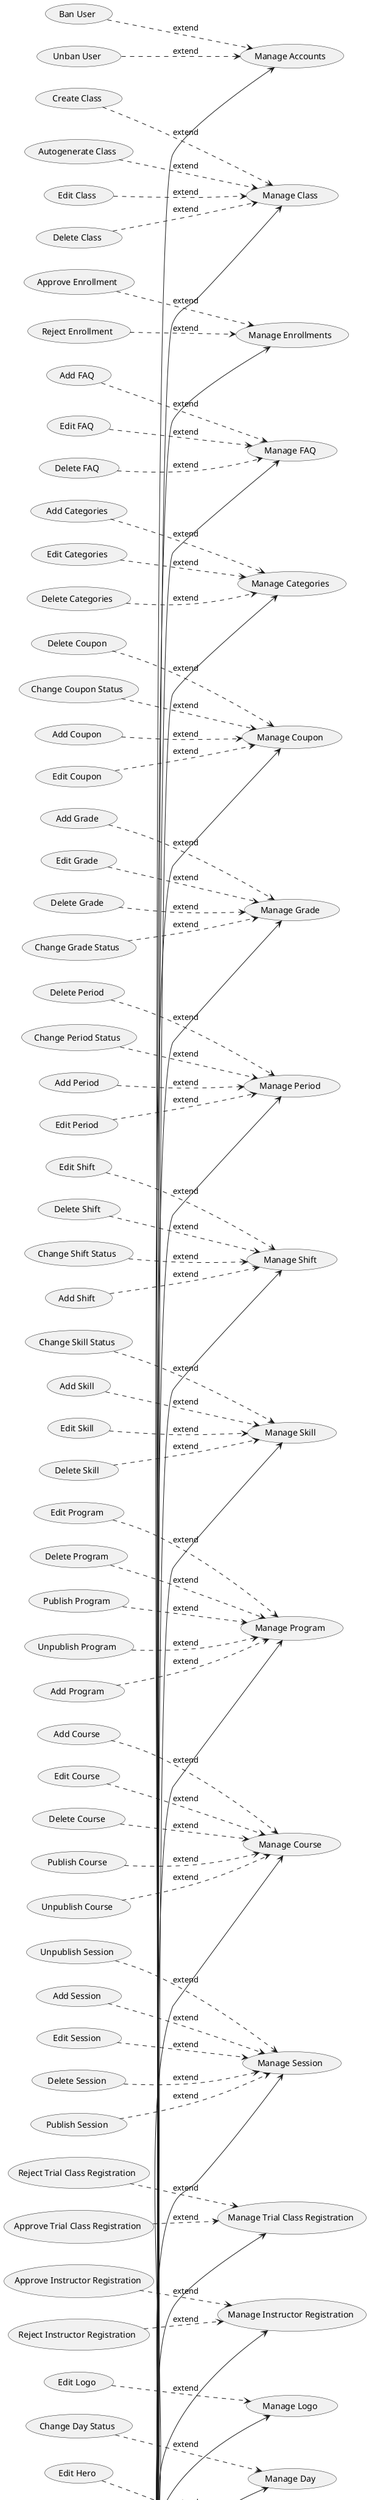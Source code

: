 @startuml Lecturna
left to right direction
skinparam nodesep 0
skinparam ranksep 0
skinparam padding 0
hide stereotype
hide circle

package User {
    actor Admin as A
    actor Student as S
    actor Instructor as I
    actor Parent as P
}

actor Guest as G

usecase (Register for Trial Class) as UC1
usecase (Register for Course) as UC2
usecase (Register as Instructor) as UC3

G --> UC1
G --> UC2
G --> UC3

usecase (Login) as UC4
A --> UC4
P --> UC4
I --> UC4
S --> UC4

usecase (Logout) as UC5
A --> UC5
P --> UC5
I --> UC5
S --> UC5

usecase (View Dashboard) as UC6
A --> UC6
P --> UC6
I --> UC6
S --> UC6

' Admin Region
usecase (Manage Accounts) as UC7
usecase (Ban User) as UC8
usecase (Unban User) as UC9

A --> UC7
UC8 .-> UC7 : extend
UC9 .-> UC7 : extend

usecase (Manage Class) as UC10
usecase (Create Class) as UC11
usecase (Autogenerate Class) as UC12
usecase (Edit Class) as UC13
usecase (Delete Class) as UC14

A --> UC10
UC11 .-> UC10 : extend
UC12 .-> UC10 : extend
UC13 .-> UC10 : extend
UC14 .-> UC10 : extend

usecase (Manage Enrollments) as UC15
usecase (Approve Enrollment) as UC16
usecase (Reject Enrollment) as UC17

A --> UC15
UC16 .-> UC15 : extend
UC17 .-> UC15 : extend

usecase (Manage FAQ) as UC18
usecase (Add FAQ) as UC19
usecase (Edit FAQ) as UC20
usecase (Delete FAQ) as UC21

A --> UC18
UC19 .-> UC18 : extend
UC20 .-> UC18 : extend
UC21 .-> UC18 : extend

usecase (Manage Hero) as UC22
usecase (Edit Hero) as UC23

A --> UC22
UC23 .-> UC22 : extend

usecase (Manage Logo) as UC24
usecase (Edit Logo) as UC25

A --> UC24
UC25 .-> UC24 : extend

usecase (Manage Categories) as UC26
usecase (Add Categories) as UC27
usecase (Edit Categories) as UC28
usecase (Delete Categories) as UC29

A --> UC26
UC27 .-> UC26 : extend
UC28 .-> UC26 : extend
UC29 .-> UC26 : extend

usecase (Manage Coupon) as UC30
usecase (Add Coupon) as UC31
usecase (Edit Coupon) as UC32
usecase (Delete Coupon) as UC33
usecase (Change Coupon Status) as UC34

A --> UC30
UC31 .-> UC30 : extend
UC32 .-> UC30 : extend
UC33 .-> UC30 : extend
UC34 .-> UC30 : extend

usecase (Manage Day) as UC35
usecase (Change Day Status) as UC36

A --> UC35
UC36 .-> UC35 : extend

usecase (Manage Grade) as UC37
usecase (Add Grade) as UC38
usecase (Edit Grade) as UC39
usecase (Delete Grade) as UC40
usecase (Change Grade Status) as UC41

A --> UC37
UC38 .-> UC37 : extend
UC39 .-> UC37 : extend
UC40 .-> UC37 : extend
UC41 .-> UC37 : extend

usecase (Manage Period) as UC42
usecase (Add Period) as UC43
usecase (Edit Period) as UC44
usecase (Delete Period) as UC45
usecase (Change Period Status) as UC46

A --> UC42
UC43 .-> UC42 : extend
UC44 .-> UC42 : extend
UC45 .-> UC42 : extend
UC46 .-> UC42 : extend

usecase (Manage Shift) as UC47
usecase (Add Shift) as UC48
usecase (Edit Shift) as UC49
usecase (Delete Shift) as UC50
usecase (Change Shift Status) as UC51

A --> UC47
UC48 .-> UC47 : extend
UC49 .-> UC47 : extend
UC50 .-> UC47 : extend
UC51 .-> UC47 : extend

usecase (Manage Skill) as UC52
usecase (Add Skill) as UC53
usecase (Edit Skill) as UC54
usecase (Delete Skill) as UC55
usecase (Change Skill Status) as UC56

A --> UC52
UC53 .-> UC52 : extend
UC54 .-> UC52 : extend
UC55 .-> UC52 : extend
UC56 .-> UC52 : extend

usecase (Manage Program) as UC57
usecase (Add Program) as UC58
usecase (Edit Program) as UC59
usecase (Delete Program) as UC60
usecase (Publish Program) as UC61
usecase (Unpublish Program) as UC62

A --> UC57
UC58 .-> UC57 : extend
UC59 .-> UC57 : extend
UC60 .-> UC57 : extend
UC61 .-> UC57 : extend
UC62 .-> UC57 : extend

usecase (Manage Course) as UC63
usecase (Add Course) as UC64
usecase (Edit Course) as UC65
usecase (Delete Course) as UC66
usecase (Publish Course) as UC67
usecase (Unpublish Course) as UC68

A --> UC63
UC64 .-> UC63 : extend
UC65 .-> UC63 : extend
UC66 .-> UC63 : extend
UC67 .-> UC63 : extend
UC68 .-> UC63 : extend

usecase (Manage Session) as UC69
usecase (Add Session) as UC70
usecase (Edit Session) as UC71
usecase (Delete Session) as UC72
usecase (Publish Session) as UC73
usecase (Unpublish Session) as UC74

A --> UC69
UC70 .-> UC69 : extend
UC71 .-> UC69 : extend
UC72 .-> UC69 : extend
UC73 .-> UC69 : extend
UC74 .-> UC69 : extend

usecase (Manage Trial Class Registration) as UC75
usecase (Approve Trial Class Registration) as UC76
usecase (Reject Trial Class Registration) as UC77

A --> UC75
UC76 .-> UC75 : extend
UC77 .-> UC75 : extend

usecase (Manage Instructor Registration) as UC78
usecase (Approve Instructor Registration) as UC79
usecase (Reject Instructor Registration) as UC80

A --> UC78
UC79 .-> UC78 : extend
UC80 .-> UC78 : extend

usecase (Manage Course Registration) as UC81
usecase (Approve Course Registration) as UC82
usecase (Reject Course Registration) as UC83

A --> UC81
UC82 .-> UC81 : extend
UC83 .-> UC81 : extend

' Class Region
usecase (View Classes) as UC84
usecase (View Class Session) as UC85
usecase (Add Session Report) as UC86
usecase (Add Session Attachment) as UC87
usecase (View Class Score) as UC88
usecase (View Class Member) as UC89
usecase (View Class Leaderboard) as UC90
usecase (Join Class Meeting) as UC91
usecase (Manage Class Chat) as UC92
usecase (Add Chat) as UC93
usecase (Edit Chat) as UC94
usecase (Delete Chat) as UC95

UC93 .-> UC92 : extend
UC94 .-> UC92 : extend
UC95 .-> UC92 : extend

usecase (Manage Assessment) as UC96
usecase (Add Assessment) as UC97

UC97 .-> UC96 : extend

P --> UC84
P --> UC88
P --> UC90

A --> UC84
A --> UC85
A --> UC89

S --> UC84
S --> UC85
S --> UC88
S --> UC89
S --> UC90
S --> UC91
S --> UC92

I --> UC84
I --> UC85
I --> UC86
I --> UC87
I --> UC89
I --> UC90
I --> UC91
I --> UC92
I --> UC96

' Schedule Region
usecase (View Schedule) as UC98
P --> UC98
I --> UC98
S --> UC98

' Profile Region
usecase (Manage Profile) as UC99
usecase (Edit Profile) as UC100

UC100 .-> UC99 : extend

A --> UC99
P --> UC99
I --> UC99
S --> UC99

usecase (Manage Course Enrollments) as UC101
usecase (Enroll a New Course) as UC102

UC102 .-> UC101 : extend
S --> UC101

@enduml
